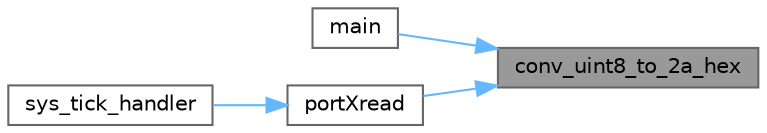 digraph "conv_uint8_to_2a_hex"
{
 // LATEX_PDF_SIZE
  bgcolor="transparent";
  edge [fontname=Helvetica,fontsize=10,labelfontname=Helvetica,labelfontsize=10];
  node [fontname=Helvetica,fontsize=10,shape=box,height=0.2,width=0.4];
  rankdir="RL";
  Node1 [label="conv_uint8_to_2a_hex",height=0.2,width=0.4,color="gray40", fillcolor="grey60", style="filled", fontcolor="black",tooltip="Convert a byte (8 bit binary) to into a 2 char string."];
  Node1 -> Node2 [dir="back",color="steelblue1",style="solid"];
  Node2 [label="main",height=0.2,width=0.4,color="grey40", fillcolor="white", style="filled",URL="$tester-ps2-msx_8cpp.html#a840291bc02cba5474a4cb46a9b9566fe",tooltip=" "];
  Node1 -> Node3 [dir="back",color="steelblue1",style="solid"];
  Node3 [label="portXread",height=0.2,width=0.4,color="grey40", fillcolor="white", style="filled",URL="$t__msxmap_8cpp.html#a99eda0e079fbc2f46e5f91bcb067baab",tooltip=" "];
  Node3 -> Node4 [dir="back",color="steelblue1",style="solid"];
  Node4 [label="sys_tick_handler",height=0.2,width=0.4,color="grey40", fillcolor="white", style="filled",URL="$sys__timer_8cpp.html#afdd94f850b193691f1bfc60c724b542a",tooltip=" "];
}
